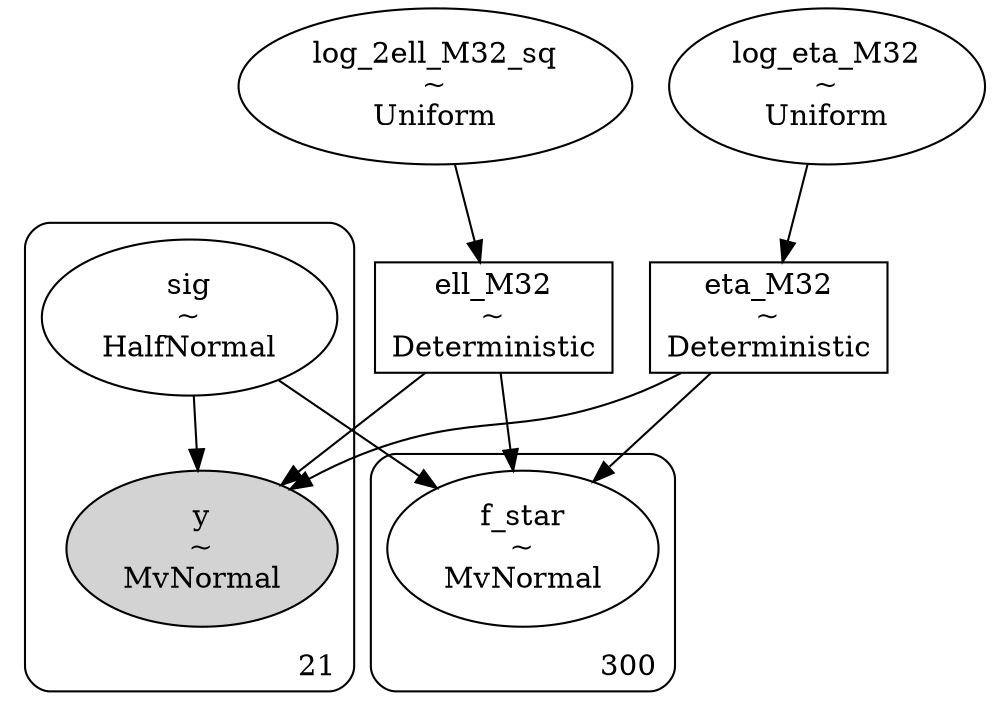 digraph {
	ell_M32 [label="ell_M32
~
Deterministic" shape=box]
	log_eta_M32 [label="log_eta_M32
~
Uniform" shape=ellipse]
	eta_M32 [label="eta_M32
~
Deterministic" shape=box]
	log_2ell_M32_sq [label="log_2ell_M32_sq
~
Uniform" shape=ellipse]
	subgraph cluster21 {
		y [label="y
~
MvNormal" shape=ellipse style=filled]
		sig [label="sig
~
HalfNormal" shape=ellipse]
		label=21 labeljust=r labelloc=b style=rounded
	}
	subgraph cluster300 {
		f_star [label="f_star
~
MvNormal" shape=ellipse]
		label=300 labeljust=r labelloc=b style=rounded
	}
	log_2ell_M32_sq -> ell_M32
	log_eta_M32 -> eta_M32
	ell_M32 -> y
	sig -> y
	eta_M32 -> y
	ell_M32 -> f_star
	sig -> f_star
	eta_M32 -> f_star
}
